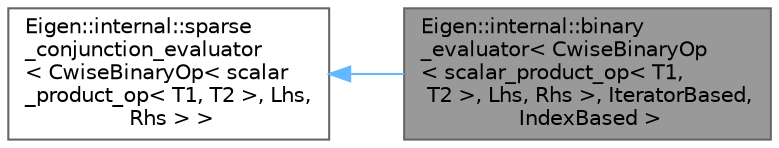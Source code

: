 digraph "Eigen::internal::binary_evaluator&lt; CwiseBinaryOp&lt; scalar_product_op&lt; T1, T2 &gt;, Lhs, Rhs &gt;, IteratorBased, IndexBased &gt;"
{
 // LATEX_PDF_SIZE
  bgcolor="transparent";
  edge [fontname=Helvetica,fontsize=10,labelfontname=Helvetica,labelfontsize=10];
  node [fontname=Helvetica,fontsize=10,shape=box,height=0.2,width=0.4];
  rankdir="LR";
  Node1 [id="Node000001",label="Eigen::internal::binary\l_evaluator\< CwiseBinaryOp\l\< scalar_product_op\< T1,\l T2 \>, Lhs, Rhs \>, IteratorBased,\l IndexBased \>",height=0.2,width=0.4,color="gray40", fillcolor="grey60", style="filled", fontcolor="black",tooltip=" "];
  Node2 -> Node1 [id="edge1_Node000001_Node000002",dir="back",color="steelblue1",style="solid",tooltip=" "];
  Node2 [id="Node000002",label="Eigen::internal::sparse\l_conjunction_evaluator\l\< CwiseBinaryOp\< scalar\l_product_op\< T1, T2 \>, Lhs,\l Rhs \> \>",height=0.2,width=0.4,color="gray40", fillcolor="white", style="filled",URL="$struct_eigen_1_1internal_1_1sparse__conjunction__evaluator.html",tooltip=" "];
}
